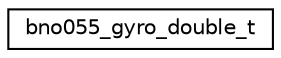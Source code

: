 digraph "Graphical Class Hierarchy"
{
  edge [fontname="Helvetica",fontsize="10",labelfontname="Helvetica",labelfontsize="10"];
  node [fontname="Helvetica",fontsize="10",shape=record];
  rankdir="LR";
  Node1 [label="bno055_gyro_double_t",height=0.2,width=0.4,color="black", fillcolor="white", style="filled",URL="$structbno055__gyro__double__t.html",tooltip="struct for Gyro-output data of precision double "];
}
